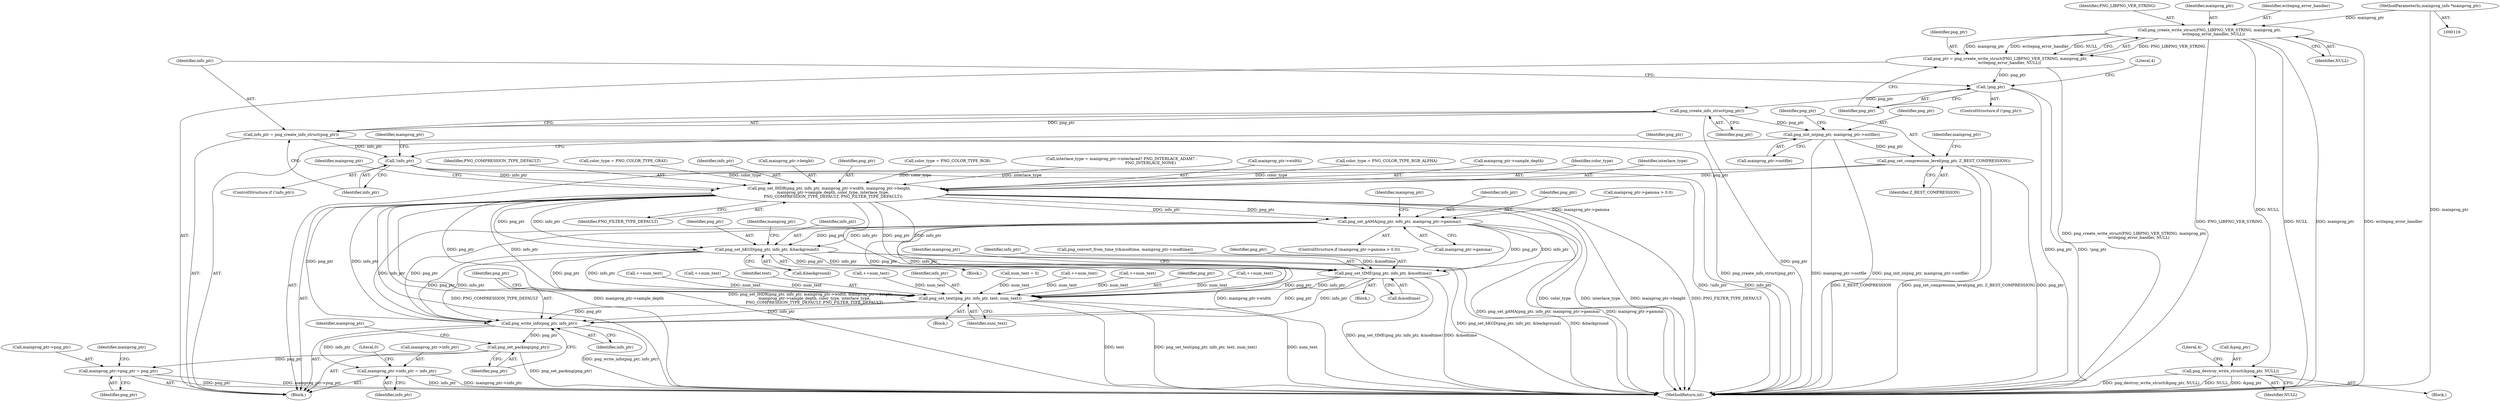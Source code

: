digraph "0_Android_9d4853418ab2f754c2b63e091c29c5529b8b86ca_10@pointer" {
"1000125" [label="(Call,png_create_write_struct(PNG_LIBPNG_VER_STRING, mainprog_ptr,\n       writepng_error_handler, NULL))"];
"1000117" [label="(MethodParameterIn,mainprog_info *mainprog_ptr)"];
"1000123" [label="(Call,png_ptr = png_create_write_struct(PNG_LIBPNG_VER_STRING, mainprog_ptr,\n       writepng_error_handler, NULL))"];
"1000131" [label="(Call,!png_ptr)"];
"1000137" [label="(Call,png_create_info_struct(png_ptr))"];
"1000135" [label="(Call,info_ptr = png_create_info_struct(png_ptr))"];
"1000140" [label="(Call,!info_ptr)"];
"1000216" [label="(Call,png_set_IHDR(png_ptr, info_ptr, mainprog_ptr->width, mainprog_ptr->height,\n      mainprog_ptr->sample_depth, color_type, interlace_type,\n      PNG_COMPRESSION_TYPE_DEFAULT, PNG_FILTER_TYPE_DEFAULT))"];
"1000238" [label="(Call,png_set_gAMA(png_ptr, info_ptr, mainprog_ptr->gamma))"];
"1000271" [label="(Call,png_set_bKGD(png_ptr, info_ptr, &background))"];
"1000288" [label="(Call,png_set_tIME(png_ptr, info_ptr, &modtime))"];
"1000495" [label="(Call,png_set_text(png_ptr, info_ptr, text, num_text))"];
"1000500" [label="(Call,png_write_info(png_ptr, info_ptr))"];
"1000503" [label="(Call,png_set_packing(png_ptr))"];
"1000505" [label="(Call,mainprog_ptr->png_ptr = png_ptr)"];
"1000510" [label="(Call,mainprog_ptr->info_ptr = info_ptr)"];
"1000162" [label="(Call,png_init_io(png_ptr, mainprog_ptr->outfile))"];
"1000167" [label="(Call,png_set_compression_level(png_ptr, Z_BEST_COMPRESSION))"];
"1000143" [label="(Call,png_destroy_write_struct(&png_ptr, NULL))"];
"1000365" [label="(Call,++num_text)"];
"1000274" [label="(Call,&background)"];
"1000117" [label="(MethodParameterIn,mainprog_info *mainprog_ptr)"];
"1000509" [label="(Identifier,png_ptr)"];
"1000235" [label="(Identifier,mainprog_ptr)"];
"1000288" [label="(Call,png_set_tIME(png_ptr, info_ptr, &modtime))"];
"1000295" [label="(Identifier,mainprog_ptr)"];
"1000127" [label="(Identifier,mainprog_ptr)"];
"1000506" [label="(Call,mainprog_ptr->png_ptr)"];
"1000514" [label="(Identifier,info_ptr)"];
"1000230" [label="(Identifier,PNG_COMPRESSION_TYPE_DEFAULT)"];
"1000500" [label="(Call,png_write_info(png_ptr, info_ptr))"];
"1000495" [label="(Call,png_set_text(png_ptr, info_ptr, text, num_text))"];
"1000137" [label="(Call,png_create_info_struct(png_ptr))"];
"1000176" [label="(Call,color_type = PNG_COLOR_TYPE_GRAY)"];
"1000131" [label="(Call,!png_ptr)"];
"1000128" [label="(Identifier,writepng_error_handler)"];
"1000505" [label="(Call,mainprog_ptr->png_ptr = png_ptr)"];
"1000218" [label="(Identifier,info_ptr)"];
"1000134" [label="(Literal,4)"];
"1000271" [label="(Call,png_set_bKGD(png_ptr, info_ptr, &background))"];
"1000139" [label="(ControlStructure,if (!info_ptr))"];
"1000162" [label="(Call,png_init_io(png_ptr, mainprog_ptr->outfile))"];
"1000517" [label="(MethodReturn,int)"];
"1000290" [label="(Identifier,info_ptr)"];
"1000502" [label="(Identifier,info_ptr)"];
"1000504" [label="(Identifier,png_ptr)"];
"1000125" [label="(Call,png_create_write_struct(PNG_LIBPNG_VER_STRING, mainprog_ptr,\n       writepng_error_handler, NULL))"];
"1000461" [label="(Call,++num_text)"];
"1000232" [label="(ControlStructure,if (mainprog_ptr->gamma > 0.0))"];
"1000136" [label="(Identifier,info_ptr)"];
"1000498" [label="(Identifier,text)"];
"1000297" [label="(Block,)"];
"1000144" [label="(Call,&png_ptr)"];
"1000118" [label="(Block,)"];
"1000173" [label="(Identifier,mainprog_ptr)"];
"1000216" [label="(Call,png_set_IHDR(png_ptr, info_ptr, mainprog_ptr->width, mainprog_ptr->height,\n      mainprog_ptr->sample_depth, color_type, interlace_type,\n      PNG_COMPRESSION_TYPE_DEFAULT, PNG_FILTER_TYPE_DEFAULT))"];
"1000493" [label="(Call,++num_text)"];
"1000246" [label="(Identifier,mainprog_ptr)"];
"1000238" [label="(Call,png_set_gAMA(png_ptr, info_ptr, mainprog_ptr->gamma))"];
"1000231" [label="(Identifier,PNG_FILTER_TYPE_DEFAULT)"];
"1000222" [label="(Call,mainprog_ptr->height)"];
"1000217" [label="(Identifier,png_ptr)"];
"1000499" [label="(Identifier,num_text)"];
"1000280" [label="(Block,)"];
"1000169" [label="(Identifier,Z_BEST_COMPRESSION)"];
"1000164" [label="(Call,mainprog_ptr->outfile)"];
"1000143" [label="(Call,png_destroy_write_struct(&png_ptr, NULL))"];
"1000126" [label="(Identifier,PNG_LIBPNG_VER_STRING)"];
"1000132" [label="(Identifier,png_ptr)"];
"1000140" [label="(Call,!info_ptr)"];
"1000497" [label="(Identifier,info_ptr)"];
"1000130" [label="(ControlStructure,if (!png_ptr))"];
"1000142" [label="(Block,)"];
"1000507" [label="(Identifier,mainprog_ptr)"];
"1000240" [label="(Identifier,info_ptr)"];
"1000141" [label="(Identifier,info_ptr)"];
"1000511" [label="(Call,mainprog_ptr->info_ptr)"];
"1000300" [label="(Call,num_text = 0)"];
"1000129" [label="(Identifier,NULL)"];
"1000516" [label="(Literal,0)"];
"1000186" [label="(Call,color_type = PNG_COLOR_TYPE_RGB)"];
"1000208" [label="(Call,interlace_type = mainprog_ptr->interlaced? PNG_INTERLACE_ADAM7 :\n                                               PNG_INTERLACE_NONE)"];
"1000272" [label="(Identifier,png_ptr)"];
"1000241" [label="(Call,mainprog_ptr->gamma)"];
"1000510" [label="(Call,mainprog_ptr->info_ptr = info_ptr)"];
"1000239" [label="(Identifier,png_ptr)"];
"1000501" [label="(Identifier,png_ptr)"];
"1000233" [label="(Call,mainprog_ptr->gamma > 0.0)"];
"1000397" [label="(Call,++num_text)"];
"1000248" [label="(Block,)"];
"1000429" [label="(Call,++num_text)"];
"1000146" [label="(Identifier,NULL)"];
"1000503" [label="(Call,png_set_packing(png_ptr))"];
"1000496" [label="(Identifier,png_ptr)"];
"1000138" [label="(Identifier,png_ptr)"];
"1000219" [label="(Call,mainprog_ptr->width)"];
"1000145" [label="(Identifier,png_ptr)"];
"1000291" [label="(Call,&modtime)"];
"1000163" [label="(Identifier,png_ptr)"];
"1000278" [label="(Identifier,mainprog_ptr)"];
"1000167" [label="(Call,png_set_compression_level(png_ptr, Z_BEST_COMPRESSION))"];
"1000333" [label="(Call,++num_text)"];
"1000196" [label="(Call,color_type = PNG_COLOR_TYPE_RGB_ALPHA)"];
"1000225" [label="(Call,mainprog_ptr->sample_depth)"];
"1000124" [label="(Identifier,png_ptr)"];
"1000512" [label="(Identifier,mainprog_ptr)"];
"1000135" [label="(Call,info_ptr = png_create_info_struct(png_ptr))"];
"1000123" [label="(Call,png_ptr = png_create_write_struct(PNG_LIBPNG_VER_STRING, mainprog_ptr,\n       writepng_error_handler, NULL))"];
"1000168" [label="(Identifier,png_ptr)"];
"1000152" [label="(Identifier,mainprog_ptr)"];
"1000282" [label="(Call,png_convert_from_time_t(&modtime, mainprog_ptr->modtime))"];
"1000228" [label="(Identifier,color_type)"];
"1000273" [label="(Identifier,info_ptr)"];
"1000289" [label="(Identifier,png_ptr)"];
"1000148" [label="(Literal,4)"];
"1000229" [label="(Identifier,interlace_type)"];
"1000125" -> "1000123"  [label="AST: "];
"1000125" -> "1000129"  [label="CFG: "];
"1000126" -> "1000125"  [label="AST: "];
"1000127" -> "1000125"  [label="AST: "];
"1000128" -> "1000125"  [label="AST: "];
"1000129" -> "1000125"  [label="AST: "];
"1000123" -> "1000125"  [label="CFG: "];
"1000125" -> "1000517"  [label="DDG: PNG_LIBPNG_VER_STRING"];
"1000125" -> "1000517"  [label="DDG: NULL"];
"1000125" -> "1000517"  [label="DDG: mainprog_ptr"];
"1000125" -> "1000517"  [label="DDG: writepng_error_handler"];
"1000125" -> "1000123"  [label="DDG: PNG_LIBPNG_VER_STRING"];
"1000125" -> "1000123"  [label="DDG: mainprog_ptr"];
"1000125" -> "1000123"  [label="DDG: writepng_error_handler"];
"1000125" -> "1000123"  [label="DDG: NULL"];
"1000117" -> "1000125"  [label="DDG: mainprog_ptr"];
"1000125" -> "1000143"  [label="DDG: NULL"];
"1000117" -> "1000116"  [label="AST: "];
"1000117" -> "1000517"  [label="DDG: mainprog_ptr"];
"1000123" -> "1000118"  [label="AST: "];
"1000124" -> "1000123"  [label="AST: "];
"1000132" -> "1000123"  [label="CFG: "];
"1000123" -> "1000517"  [label="DDG: png_create_write_struct(PNG_LIBPNG_VER_STRING, mainprog_ptr,\n       writepng_error_handler, NULL)"];
"1000123" -> "1000131"  [label="DDG: png_ptr"];
"1000131" -> "1000130"  [label="AST: "];
"1000131" -> "1000132"  [label="CFG: "];
"1000132" -> "1000131"  [label="AST: "];
"1000134" -> "1000131"  [label="CFG: "];
"1000136" -> "1000131"  [label="CFG: "];
"1000131" -> "1000517"  [label="DDG: png_ptr"];
"1000131" -> "1000517"  [label="DDG: !png_ptr"];
"1000131" -> "1000137"  [label="DDG: png_ptr"];
"1000137" -> "1000135"  [label="AST: "];
"1000137" -> "1000138"  [label="CFG: "];
"1000138" -> "1000137"  [label="AST: "];
"1000135" -> "1000137"  [label="CFG: "];
"1000137" -> "1000517"  [label="DDG: png_ptr"];
"1000137" -> "1000135"  [label="DDG: png_ptr"];
"1000137" -> "1000162"  [label="DDG: png_ptr"];
"1000135" -> "1000118"  [label="AST: "];
"1000136" -> "1000135"  [label="AST: "];
"1000141" -> "1000135"  [label="CFG: "];
"1000135" -> "1000517"  [label="DDG: png_create_info_struct(png_ptr)"];
"1000135" -> "1000140"  [label="DDG: info_ptr"];
"1000140" -> "1000139"  [label="AST: "];
"1000140" -> "1000141"  [label="CFG: "];
"1000141" -> "1000140"  [label="AST: "];
"1000145" -> "1000140"  [label="CFG: "];
"1000152" -> "1000140"  [label="CFG: "];
"1000140" -> "1000517"  [label="DDG: info_ptr"];
"1000140" -> "1000517"  [label="DDG: !info_ptr"];
"1000140" -> "1000216"  [label="DDG: info_ptr"];
"1000216" -> "1000118"  [label="AST: "];
"1000216" -> "1000231"  [label="CFG: "];
"1000217" -> "1000216"  [label="AST: "];
"1000218" -> "1000216"  [label="AST: "];
"1000219" -> "1000216"  [label="AST: "];
"1000222" -> "1000216"  [label="AST: "];
"1000225" -> "1000216"  [label="AST: "];
"1000228" -> "1000216"  [label="AST: "];
"1000229" -> "1000216"  [label="AST: "];
"1000230" -> "1000216"  [label="AST: "];
"1000231" -> "1000216"  [label="AST: "];
"1000235" -> "1000216"  [label="CFG: "];
"1000216" -> "1000517"  [label="DDG: mainprog_ptr->sample_depth"];
"1000216" -> "1000517"  [label="DDG: png_set_IHDR(png_ptr, info_ptr, mainprog_ptr->width, mainprog_ptr->height,\n      mainprog_ptr->sample_depth, color_type, interlace_type,\n      PNG_COMPRESSION_TYPE_DEFAULT, PNG_FILTER_TYPE_DEFAULT)"];
"1000216" -> "1000517"  [label="DDG: mainprog_ptr->width"];
"1000216" -> "1000517"  [label="DDG: color_type"];
"1000216" -> "1000517"  [label="DDG: interlace_type"];
"1000216" -> "1000517"  [label="DDG: mainprog_ptr->height"];
"1000216" -> "1000517"  [label="DDG: PNG_FILTER_TYPE_DEFAULT"];
"1000216" -> "1000517"  [label="DDG: PNG_COMPRESSION_TYPE_DEFAULT"];
"1000167" -> "1000216"  [label="DDG: png_ptr"];
"1000186" -> "1000216"  [label="DDG: color_type"];
"1000196" -> "1000216"  [label="DDG: color_type"];
"1000176" -> "1000216"  [label="DDG: color_type"];
"1000208" -> "1000216"  [label="DDG: interlace_type"];
"1000216" -> "1000238"  [label="DDG: png_ptr"];
"1000216" -> "1000238"  [label="DDG: info_ptr"];
"1000216" -> "1000271"  [label="DDG: png_ptr"];
"1000216" -> "1000271"  [label="DDG: info_ptr"];
"1000216" -> "1000288"  [label="DDG: png_ptr"];
"1000216" -> "1000288"  [label="DDG: info_ptr"];
"1000216" -> "1000495"  [label="DDG: png_ptr"];
"1000216" -> "1000495"  [label="DDG: info_ptr"];
"1000216" -> "1000500"  [label="DDG: png_ptr"];
"1000216" -> "1000500"  [label="DDG: info_ptr"];
"1000238" -> "1000232"  [label="AST: "];
"1000238" -> "1000241"  [label="CFG: "];
"1000239" -> "1000238"  [label="AST: "];
"1000240" -> "1000238"  [label="AST: "];
"1000241" -> "1000238"  [label="AST: "];
"1000246" -> "1000238"  [label="CFG: "];
"1000238" -> "1000517"  [label="DDG: png_set_gAMA(png_ptr, info_ptr, mainprog_ptr->gamma)"];
"1000238" -> "1000517"  [label="DDG: mainprog_ptr->gamma"];
"1000233" -> "1000238"  [label="DDG: mainprog_ptr->gamma"];
"1000238" -> "1000271"  [label="DDG: png_ptr"];
"1000238" -> "1000271"  [label="DDG: info_ptr"];
"1000238" -> "1000288"  [label="DDG: png_ptr"];
"1000238" -> "1000288"  [label="DDG: info_ptr"];
"1000238" -> "1000495"  [label="DDG: png_ptr"];
"1000238" -> "1000495"  [label="DDG: info_ptr"];
"1000238" -> "1000500"  [label="DDG: png_ptr"];
"1000238" -> "1000500"  [label="DDG: info_ptr"];
"1000271" -> "1000248"  [label="AST: "];
"1000271" -> "1000274"  [label="CFG: "];
"1000272" -> "1000271"  [label="AST: "];
"1000273" -> "1000271"  [label="AST: "];
"1000274" -> "1000271"  [label="AST: "];
"1000278" -> "1000271"  [label="CFG: "];
"1000271" -> "1000517"  [label="DDG: &background"];
"1000271" -> "1000517"  [label="DDG: png_set_bKGD(png_ptr, info_ptr, &background)"];
"1000271" -> "1000288"  [label="DDG: png_ptr"];
"1000271" -> "1000288"  [label="DDG: info_ptr"];
"1000271" -> "1000495"  [label="DDG: png_ptr"];
"1000271" -> "1000495"  [label="DDG: info_ptr"];
"1000271" -> "1000500"  [label="DDG: png_ptr"];
"1000271" -> "1000500"  [label="DDG: info_ptr"];
"1000288" -> "1000280"  [label="AST: "];
"1000288" -> "1000291"  [label="CFG: "];
"1000289" -> "1000288"  [label="AST: "];
"1000290" -> "1000288"  [label="AST: "];
"1000291" -> "1000288"  [label="AST: "];
"1000295" -> "1000288"  [label="CFG: "];
"1000288" -> "1000517"  [label="DDG: &modtime"];
"1000288" -> "1000517"  [label="DDG: png_set_tIME(png_ptr, info_ptr, &modtime)"];
"1000282" -> "1000288"  [label="DDG: &modtime"];
"1000288" -> "1000495"  [label="DDG: png_ptr"];
"1000288" -> "1000495"  [label="DDG: info_ptr"];
"1000288" -> "1000500"  [label="DDG: png_ptr"];
"1000288" -> "1000500"  [label="DDG: info_ptr"];
"1000495" -> "1000297"  [label="AST: "];
"1000495" -> "1000499"  [label="CFG: "];
"1000496" -> "1000495"  [label="AST: "];
"1000497" -> "1000495"  [label="AST: "];
"1000498" -> "1000495"  [label="AST: "];
"1000499" -> "1000495"  [label="AST: "];
"1000501" -> "1000495"  [label="CFG: "];
"1000495" -> "1000517"  [label="DDG: text"];
"1000495" -> "1000517"  [label="DDG: png_set_text(png_ptr, info_ptr, text, num_text)"];
"1000495" -> "1000517"  [label="DDG: num_text"];
"1000333" -> "1000495"  [label="DDG: num_text"];
"1000397" -> "1000495"  [label="DDG: num_text"];
"1000493" -> "1000495"  [label="DDG: num_text"];
"1000300" -> "1000495"  [label="DDG: num_text"];
"1000365" -> "1000495"  [label="DDG: num_text"];
"1000461" -> "1000495"  [label="DDG: num_text"];
"1000429" -> "1000495"  [label="DDG: num_text"];
"1000495" -> "1000500"  [label="DDG: png_ptr"];
"1000495" -> "1000500"  [label="DDG: info_ptr"];
"1000500" -> "1000118"  [label="AST: "];
"1000500" -> "1000502"  [label="CFG: "];
"1000501" -> "1000500"  [label="AST: "];
"1000502" -> "1000500"  [label="AST: "];
"1000504" -> "1000500"  [label="CFG: "];
"1000500" -> "1000517"  [label="DDG: png_write_info(png_ptr, info_ptr)"];
"1000500" -> "1000503"  [label="DDG: png_ptr"];
"1000500" -> "1000510"  [label="DDG: info_ptr"];
"1000503" -> "1000118"  [label="AST: "];
"1000503" -> "1000504"  [label="CFG: "];
"1000504" -> "1000503"  [label="AST: "];
"1000507" -> "1000503"  [label="CFG: "];
"1000503" -> "1000517"  [label="DDG: png_set_packing(png_ptr)"];
"1000503" -> "1000505"  [label="DDG: png_ptr"];
"1000505" -> "1000118"  [label="AST: "];
"1000505" -> "1000509"  [label="CFG: "];
"1000506" -> "1000505"  [label="AST: "];
"1000509" -> "1000505"  [label="AST: "];
"1000512" -> "1000505"  [label="CFG: "];
"1000505" -> "1000517"  [label="DDG: png_ptr"];
"1000505" -> "1000517"  [label="DDG: mainprog_ptr->png_ptr"];
"1000510" -> "1000118"  [label="AST: "];
"1000510" -> "1000514"  [label="CFG: "];
"1000511" -> "1000510"  [label="AST: "];
"1000514" -> "1000510"  [label="AST: "];
"1000516" -> "1000510"  [label="CFG: "];
"1000510" -> "1000517"  [label="DDG: info_ptr"];
"1000510" -> "1000517"  [label="DDG: mainprog_ptr->info_ptr"];
"1000162" -> "1000118"  [label="AST: "];
"1000162" -> "1000164"  [label="CFG: "];
"1000163" -> "1000162"  [label="AST: "];
"1000164" -> "1000162"  [label="AST: "];
"1000168" -> "1000162"  [label="CFG: "];
"1000162" -> "1000517"  [label="DDG: mainprog_ptr->outfile"];
"1000162" -> "1000517"  [label="DDG: png_init_io(png_ptr, mainprog_ptr->outfile)"];
"1000162" -> "1000167"  [label="DDG: png_ptr"];
"1000167" -> "1000118"  [label="AST: "];
"1000167" -> "1000169"  [label="CFG: "];
"1000168" -> "1000167"  [label="AST: "];
"1000169" -> "1000167"  [label="AST: "];
"1000173" -> "1000167"  [label="CFG: "];
"1000167" -> "1000517"  [label="DDG: png_ptr"];
"1000167" -> "1000517"  [label="DDG: Z_BEST_COMPRESSION"];
"1000167" -> "1000517"  [label="DDG: png_set_compression_level(png_ptr, Z_BEST_COMPRESSION)"];
"1000143" -> "1000142"  [label="AST: "];
"1000143" -> "1000146"  [label="CFG: "];
"1000144" -> "1000143"  [label="AST: "];
"1000146" -> "1000143"  [label="AST: "];
"1000148" -> "1000143"  [label="CFG: "];
"1000143" -> "1000517"  [label="DDG: &png_ptr"];
"1000143" -> "1000517"  [label="DDG: png_destroy_write_struct(&png_ptr, NULL)"];
"1000143" -> "1000517"  [label="DDG: NULL"];
}

